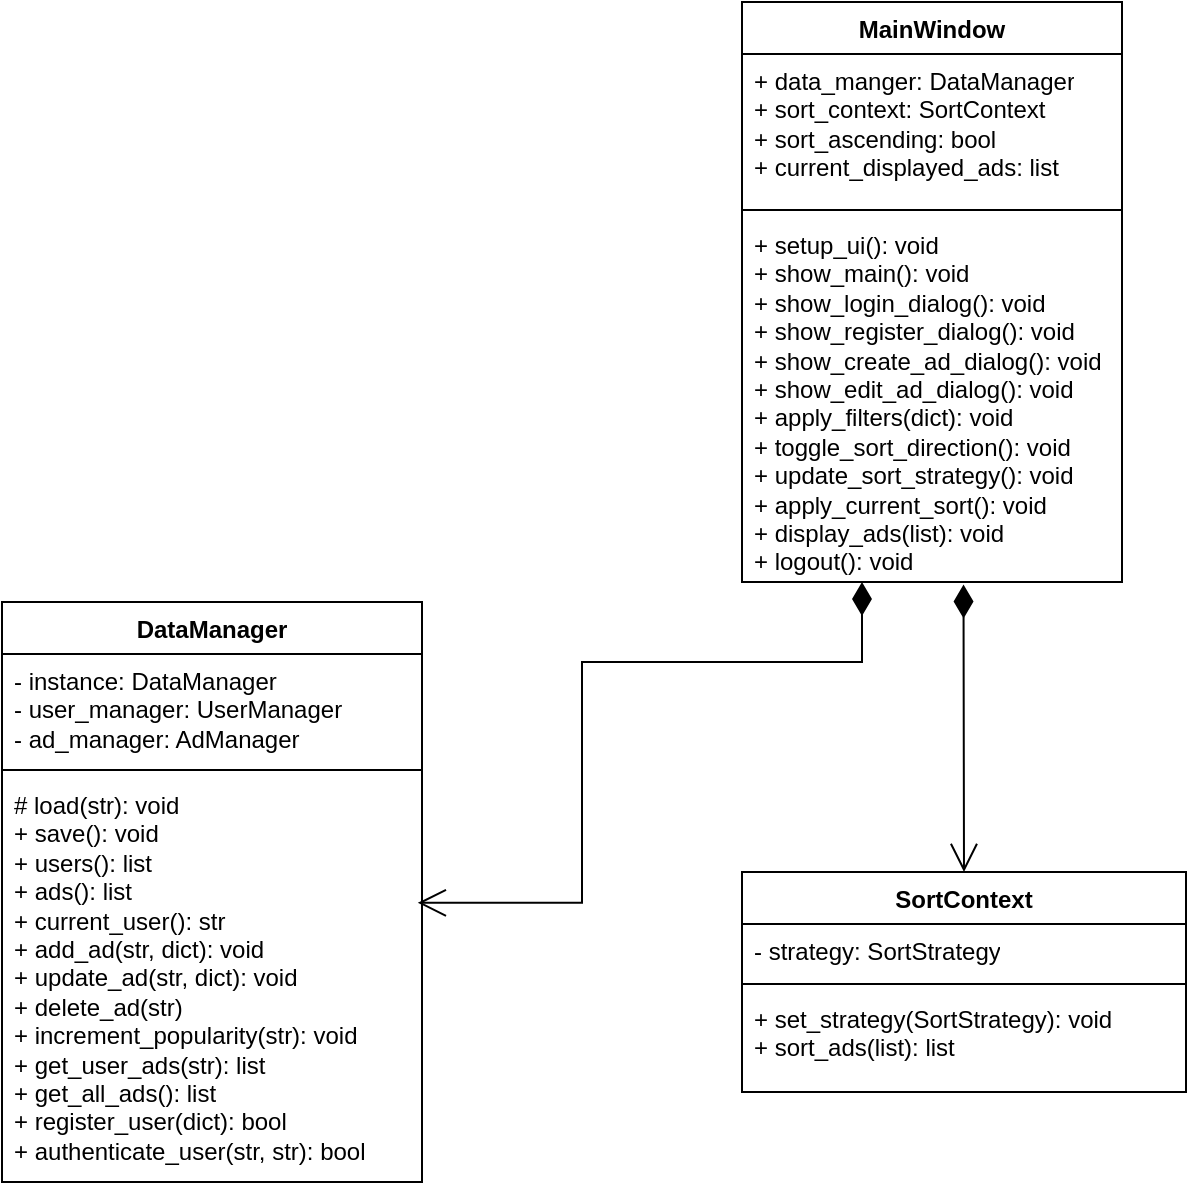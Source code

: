 <mxfile version="27.0.9">
  <diagram name="Страница — 1" id="AlY2I4675OkccdJYt1hE">
    <mxGraphModel dx="1042" dy="634" grid="0" gridSize="10" guides="1" tooltips="1" connect="1" arrows="1" fold="1" page="1" pageScale="1" pageWidth="827" pageHeight="1169" math="0" shadow="0">
      <root>
        <mxCell id="0" />
        <mxCell id="1" parent="0" />
        <mxCell id="TBcYvoKrp88RKR1vTkP3-1" value="MainWindow" style="swimlane;fontStyle=1;align=center;verticalAlign=top;childLayout=stackLayout;horizontal=1;startSize=26;horizontalStack=0;resizeParent=1;resizeParentMax=0;resizeLast=0;collapsible=1;marginBottom=0;whiteSpace=wrap;html=1;" vertex="1" parent="1">
          <mxGeometry x="440" y="40" width="190" height="290" as="geometry" />
        </mxCell>
        <mxCell id="TBcYvoKrp88RKR1vTkP3-2" value="+ data_manger: DataManager&lt;div&gt;+ sort_context: SortContext&lt;/div&gt;&lt;div&gt;+ sort_ascending: bool&lt;/div&gt;&lt;div&gt;+ current_displayed_ads: list&lt;/div&gt;" style="text;strokeColor=none;fillColor=none;align=left;verticalAlign=top;spacingLeft=4;spacingRight=4;overflow=hidden;rotatable=0;points=[[0,0.5],[1,0.5]];portConstraint=eastwest;whiteSpace=wrap;html=1;" vertex="1" parent="TBcYvoKrp88RKR1vTkP3-1">
          <mxGeometry y="26" width="190" height="74" as="geometry" />
        </mxCell>
        <mxCell id="TBcYvoKrp88RKR1vTkP3-3" value="" style="line;strokeWidth=1;fillColor=none;align=left;verticalAlign=middle;spacingTop=-1;spacingLeft=3;spacingRight=3;rotatable=0;labelPosition=right;points=[];portConstraint=eastwest;strokeColor=inherit;" vertex="1" parent="TBcYvoKrp88RKR1vTkP3-1">
          <mxGeometry y="100" width="190" height="8" as="geometry" />
        </mxCell>
        <mxCell id="TBcYvoKrp88RKR1vTkP3-4" value="+ setup_ui(): void&lt;div&gt;+ show_main(): void&lt;/div&gt;&lt;div&gt;+ show_login_dialog(): void&lt;/div&gt;&lt;div&gt;+ show_register_dialog(): void&lt;/div&gt;&lt;div&gt;+ show_create_ad_dialog(): void&lt;/div&gt;&lt;div&gt;+ show_edit_ad_dialog(): void&lt;/div&gt;&lt;div&gt;+ apply_filters(dict): void&lt;/div&gt;&lt;div&gt;+ toggle_sort_direction(): void&lt;/div&gt;&lt;div&gt;+ update_sort_strategy(): void&lt;/div&gt;&lt;div&gt;+ apply_current_sort(): void&lt;/div&gt;&lt;div&gt;+ display_ads(list): void&lt;/div&gt;&lt;div&gt;+ logout(): void&lt;/div&gt;" style="text;strokeColor=none;fillColor=none;align=left;verticalAlign=top;spacingLeft=4;spacingRight=4;overflow=hidden;rotatable=0;points=[[0,0.5],[1,0.5]];portConstraint=eastwest;whiteSpace=wrap;html=1;" vertex="1" parent="TBcYvoKrp88RKR1vTkP3-1">
          <mxGeometry y="108" width="190" height="182" as="geometry" />
        </mxCell>
        <mxCell id="TBcYvoKrp88RKR1vTkP3-5" value="DataManager" style="swimlane;fontStyle=1;align=center;verticalAlign=top;childLayout=stackLayout;horizontal=1;startSize=26;horizontalStack=0;resizeParent=1;resizeParentMax=0;resizeLast=0;collapsible=1;marginBottom=0;whiteSpace=wrap;html=1;" vertex="1" parent="1">
          <mxGeometry x="70" y="340" width="210" height="290" as="geometry" />
        </mxCell>
        <mxCell id="TBcYvoKrp88RKR1vTkP3-6" value="- instance: DataManager&lt;div&gt;- user_manager: UserManager&lt;/div&gt;&lt;div&gt;- ad_manager: AdManager&lt;/div&gt;" style="text;strokeColor=none;fillColor=none;align=left;verticalAlign=top;spacingLeft=4;spacingRight=4;overflow=hidden;rotatable=0;points=[[0,0.5],[1,0.5]];portConstraint=eastwest;whiteSpace=wrap;html=1;" vertex="1" parent="TBcYvoKrp88RKR1vTkP3-5">
          <mxGeometry y="26" width="210" height="54" as="geometry" />
        </mxCell>
        <mxCell id="TBcYvoKrp88RKR1vTkP3-7" value="" style="line;strokeWidth=1;fillColor=none;align=left;verticalAlign=middle;spacingTop=-1;spacingLeft=3;spacingRight=3;rotatable=0;labelPosition=right;points=[];portConstraint=eastwest;strokeColor=inherit;" vertex="1" parent="TBcYvoKrp88RKR1vTkP3-5">
          <mxGeometry y="80" width="210" height="8" as="geometry" />
        </mxCell>
        <mxCell id="TBcYvoKrp88RKR1vTkP3-8" value="# load(str): void&lt;div&gt;+ save(): void&lt;/div&gt;&lt;div&gt;+ users(): list&lt;/div&gt;&lt;div&gt;+ ads(): list&lt;/div&gt;&lt;div&gt;+ current_user(): str&lt;br&gt;&lt;div&gt;+ add_ad(str, dict): void&lt;/div&gt;&lt;div&gt;+ update_ad(str, dict): void&amp;nbsp;&lt;/div&gt;&lt;/div&gt;&lt;div&gt;+ delete_ad(str)&lt;/div&gt;&lt;div&gt;+ increment_popularity(str): void&lt;/div&gt;&lt;div&gt;+ get_user_ads(str): list&lt;/div&gt;&lt;div&gt;+ get_all_ads(): list&lt;/div&gt;&lt;div&gt;&lt;div&gt;+ register_user(dict): bool&lt;/div&gt;&lt;div&gt;+ authenticate_user(str, str): bool&lt;/div&gt;&lt;/div&gt;" style="text;strokeColor=none;fillColor=none;align=left;verticalAlign=top;spacingLeft=4;spacingRight=4;overflow=hidden;rotatable=0;points=[[0,0.5],[1,0.5]];portConstraint=eastwest;whiteSpace=wrap;html=1;" vertex="1" parent="TBcYvoKrp88RKR1vTkP3-5">
          <mxGeometry y="88" width="210" height="202" as="geometry" />
        </mxCell>
        <mxCell id="TBcYvoKrp88RKR1vTkP3-9" value="SortContext" style="swimlane;fontStyle=1;align=center;verticalAlign=top;childLayout=stackLayout;horizontal=1;startSize=26;horizontalStack=0;resizeParent=1;resizeParentMax=0;resizeLast=0;collapsible=1;marginBottom=0;whiteSpace=wrap;html=1;" vertex="1" parent="1">
          <mxGeometry x="440" y="475" width="222" height="110" as="geometry" />
        </mxCell>
        <mxCell id="TBcYvoKrp88RKR1vTkP3-10" value="- strategy: SortStrategy" style="text;strokeColor=none;fillColor=none;align=left;verticalAlign=top;spacingLeft=4;spacingRight=4;overflow=hidden;rotatable=0;points=[[0,0.5],[1,0.5]];portConstraint=eastwest;whiteSpace=wrap;html=1;" vertex="1" parent="TBcYvoKrp88RKR1vTkP3-9">
          <mxGeometry y="26" width="222" height="26" as="geometry" />
        </mxCell>
        <mxCell id="TBcYvoKrp88RKR1vTkP3-11" value="" style="line;strokeWidth=1;fillColor=none;align=left;verticalAlign=middle;spacingTop=-1;spacingLeft=3;spacingRight=3;rotatable=0;labelPosition=right;points=[];portConstraint=eastwest;strokeColor=inherit;" vertex="1" parent="TBcYvoKrp88RKR1vTkP3-9">
          <mxGeometry y="52" width="222" height="8" as="geometry" />
        </mxCell>
        <mxCell id="TBcYvoKrp88RKR1vTkP3-12" value="+ set_strategy(SortStrategy): void&lt;div&gt;+ sort_ads(list): list&lt;/div&gt;" style="text;strokeColor=none;fillColor=none;align=left;verticalAlign=top;spacingLeft=4;spacingRight=4;overflow=hidden;rotatable=0;points=[[0,0.5],[1,0.5]];portConstraint=eastwest;whiteSpace=wrap;html=1;" vertex="1" parent="TBcYvoKrp88RKR1vTkP3-9">
          <mxGeometry y="60" width="222" height="50" as="geometry" />
        </mxCell>
        <mxCell id="TBcYvoKrp88RKR1vTkP3-13" value="" style="endArrow=open;html=1;endSize=12;startArrow=diamondThin;startSize=14;startFill=1;edgeStyle=orthogonalEdgeStyle;align=left;verticalAlign=bottom;rounded=0;entryX=0.99;entryY=0.309;entryDx=0;entryDy=0;entryPerimeter=0;" edge="1" parent="1" target="TBcYvoKrp88RKR1vTkP3-8">
          <mxGeometry x="-1" y="3" relative="1" as="geometry">
            <mxPoint x="500" y="330" as="sourcePoint" />
            <mxPoint x="175" y="340" as="targetPoint" />
            <Array as="points">
              <mxPoint x="500" y="331" />
              <mxPoint x="500" y="370" />
              <mxPoint x="360" y="370" />
              <mxPoint x="360" y="490" />
            </Array>
          </mxGeometry>
        </mxCell>
        <mxCell id="TBcYvoKrp88RKR1vTkP3-14" value="" style="endArrow=open;html=1;endSize=12;startArrow=diamondThin;startSize=14;startFill=1;edgeStyle=orthogonalEdgeStyle;align=left;verticalAlign=bottom;rounded=0;exitX=0.583;exitY=1.007;exitDx=0;exitDy=0;exitPerimeter=0;entryX=0.5;entryY=0;entryDx=0;entryDy=0;" edge="1" parent="1" source="TBcYvoKrp88RKR1vTkP3-4" target="TBcYvoKrp88RKR1vTkP3-9">
          <mxGeometry x="-1" y="3" relative="1" as="geometry">
            <mxPoint x="330" y="330" as="sourcePoint" />
            <mxPoint x="490" y="330" as="targetPoint" />
            <Array as="points">
              <mxPoint x="550" y="360" />
              <mxPoint x="551" y="360" />
            </Array>
          </mxGeometry>
        </mxCell>
      </root>
    </mxGraphModel>
  </diagram>
</mxfile>

